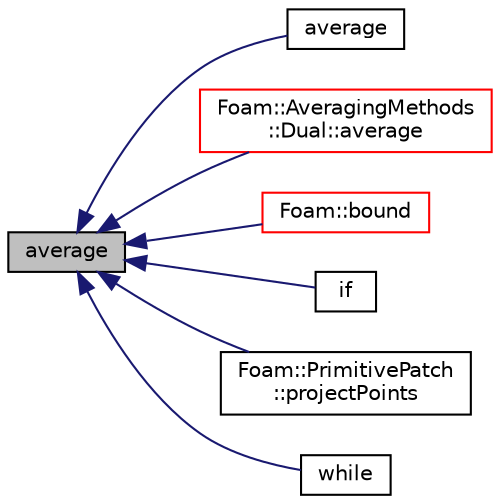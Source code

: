 digraph "average"
{
  bgcolor="transparent";
  edge [fontname="Helvetica",fontsize="10",labelfontname="Helvetica",labelfontsize="10"];
  node [fontname="Helvetica",fontsize="10",shape=record];
  rankdir="LR";
  Node1 [label="average",height=0.2,width=0.4,color="black", fillcolor="grey75", style="filled", fontcolor="black"];
  Node1 -> Node2 [dir="back",color="midnightblue",fontsize="10",style="solid",fontname="Helvetica"];
  Node2 [label="average",height=0.2,width=0.4,color="black",URL="$a11014.html#a020cebe7e9ea1f651e77f8343c331486",tooltip="Area-weighted average a surfaceField creating a volField. "];
  Node1 -> Node3 [dir="back",color="midnightblue",fontsize="10",style="solid",fontname="Helvetica"];
  Node3 [label="Foam::AveragingMethods\l::Dual::average",height=0.2,width=0.4,color="red",URL="$a00593.html#adcc1a888cd92655a25f4d7838e3a3ec1",tooltip="Calculate the average. "];
  Node1 -> Node4 [dir="back",color="midnightblue",fontsize="10",style="solid",fontname="Helvetica"];
  Node4 [label="Foam::bound",height=0.2,width=0.4,color="red",URL="$a10979.html#a334b2a2d0ce7997d360f7a018174a077",tooltip="Bound the given scalar field if it has gone unbounded. "];
  Node1 -> Node5 [dir="back",color="midnightblue",fontsize="10",style="solid",fontname="Helvetica"];
  Node5 [label="if",height=0.2,width=0.4,color="black",URL="$a03247.html#a75c6a57dd63841e1ed00e5cc88efccae"];
  Node1 -> Node6 [dir="back",color="midnightblue",fontsize="10",style="solid",fontname="Helvetica"];
  Node6 [label="Foam::PrimitivePatch\l::projectPoints",height=0.2,width=0.4,color="black",URL="$a02010.html#ac673d3057b4967a0e7f49902c9a3078e"];
  Node1 -> Node7 [dir="back",color="midnightblue",fontsize="10",style="solid",fontname="Helvetica"];
  Node7 [label="while",height=0.2,width=0.4,color="black",URL="$a03086.html#a0b9d5d8b1ecc0bf63b4c35f41598a500"];
}

